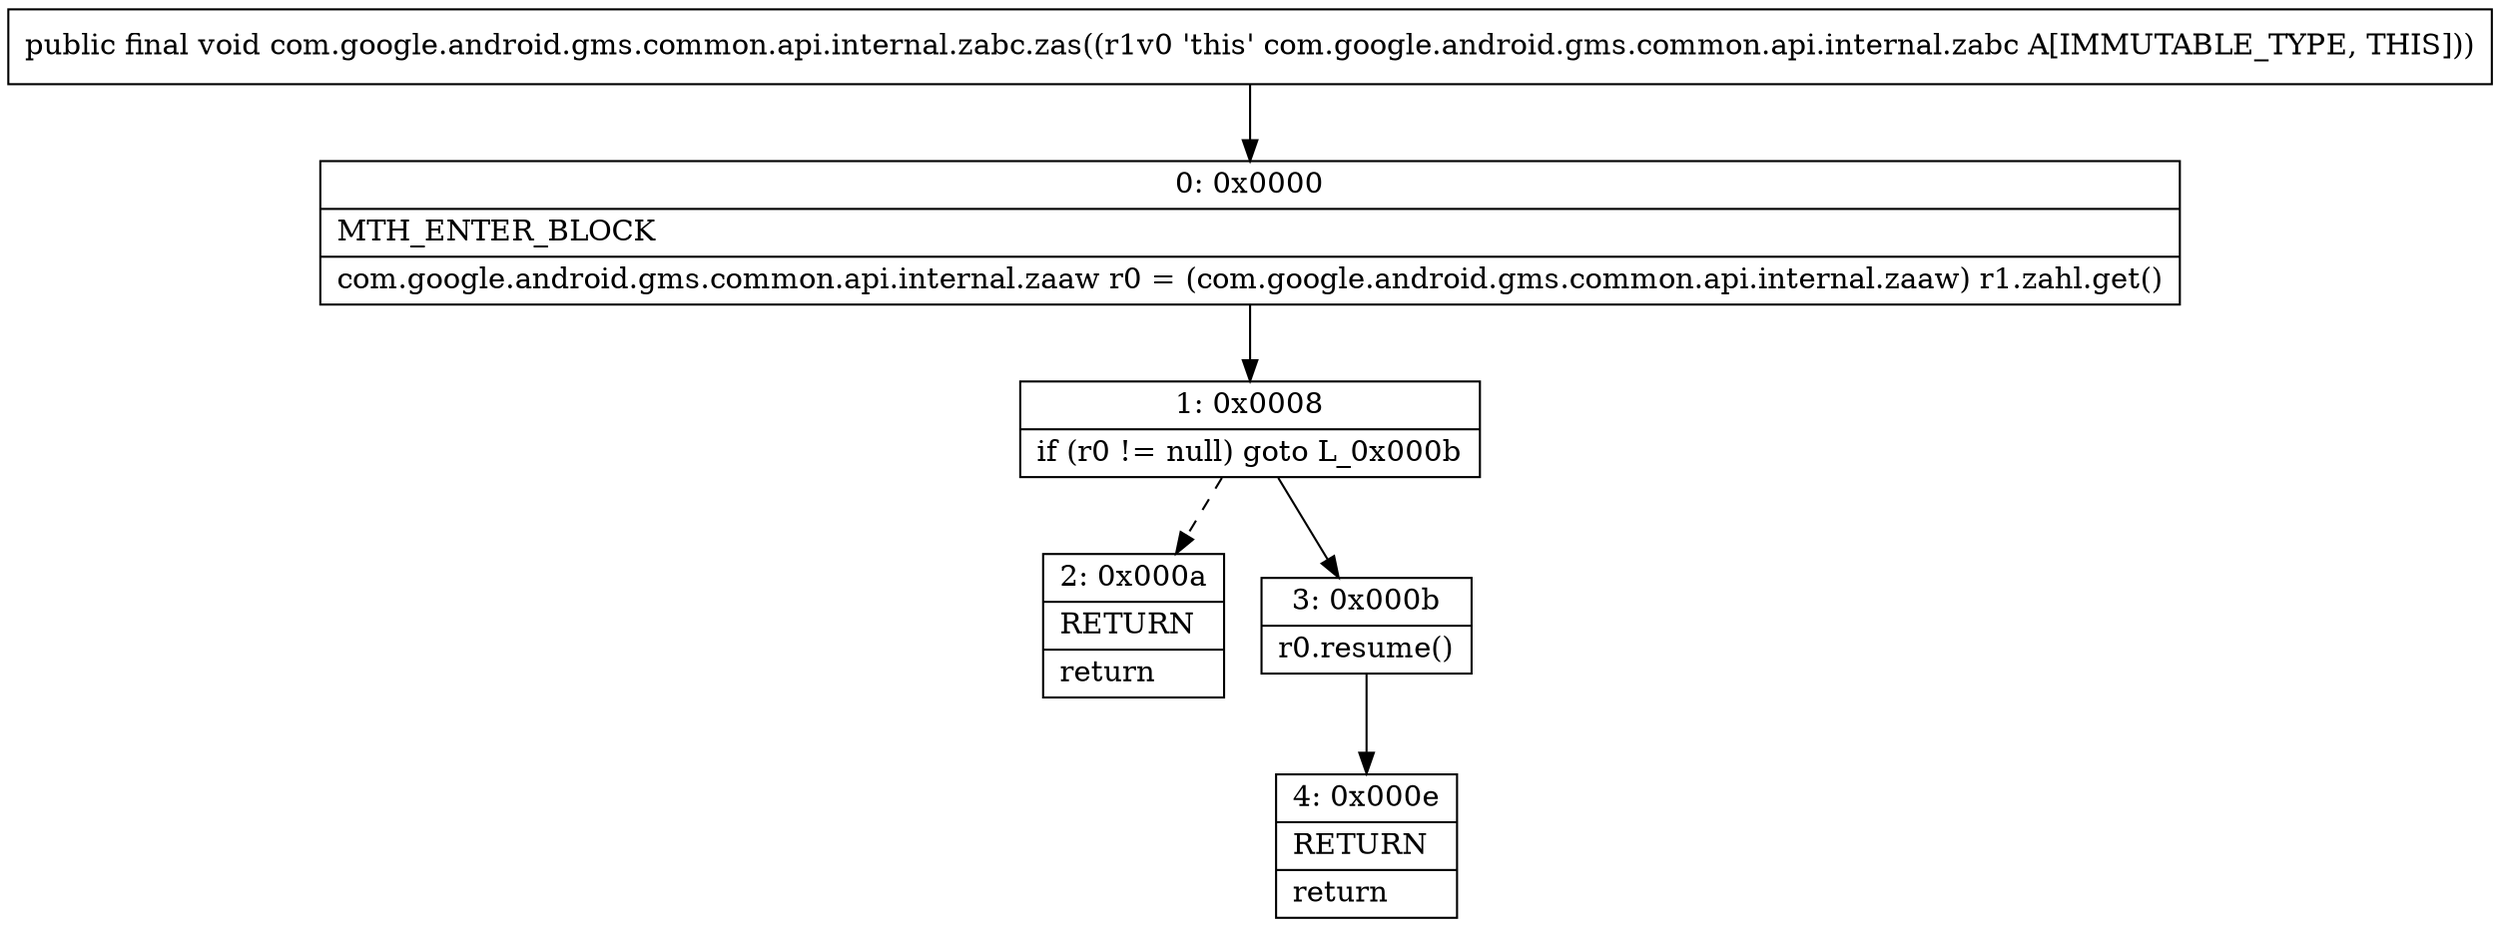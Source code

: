 digraph "CFG forcom.google.android.gms.common.api.internal.zabc.zas()V" {
Node_0 [shape=record,label="{0\:\ 0x0000|MTH_ENTER_BLOCK\l|com.google.android.gms.common.api.internal.zaaw r0 = (com.google.android.gms.common.api.internal.zaaw) r1.zahl.get()\l}"];
Node_1 [shape=record,label="{1\:\ 0x0008|if (r0 != null) goto L_0x000b\l}"];
Node_2 [shape=record,label="{2\:\ 0x000a|RETURN\l|return\l}"];
Node_3 [shape=record,label="{3\:\ 0x000b|r0.resume()\l}"];
Node_4 [shape=record,label="{4\:\ 0x000e|RETURN\l|return\l}"];
MethodNode[shape=record,label="{public final void com.google.android.gms.common.api.internal.zabc.zas((r1v0 'this' com.google.android.gms.common.api.internal.zabc A[IMMUTABLE_TYPE, THIS])) }"];
MethodNode -> Node_0;
Node_0 -> Node_1;
Node_1 -> Node_2[style=dashed];
Node_1 -> Node_3;
Node_3 -> Node_4;
}

